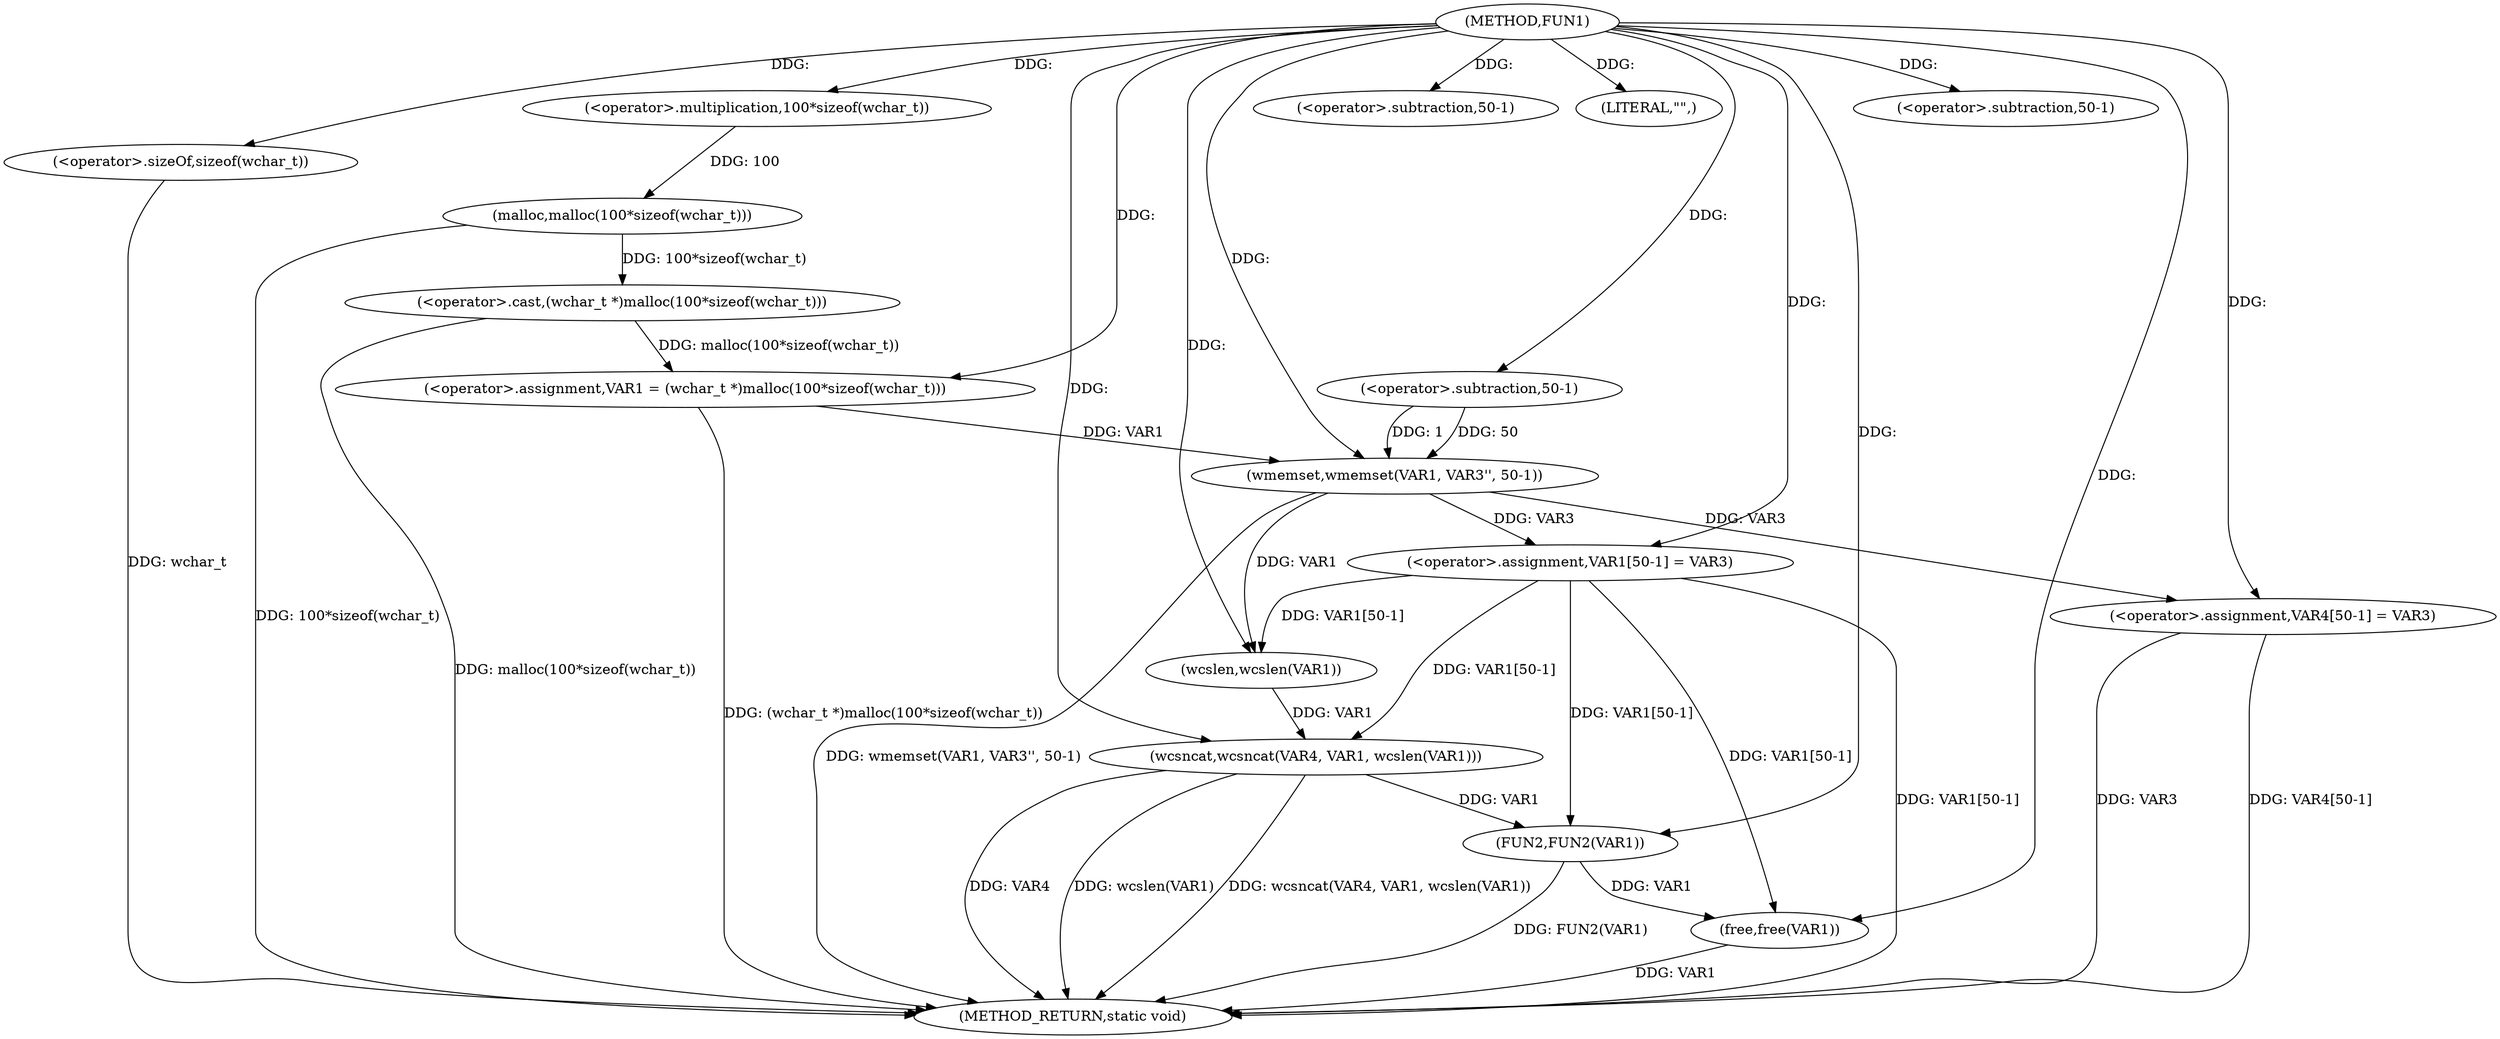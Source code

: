 digraph FUN1 {  
"1000100" [label = "(METHOD,FUN1)" ]
"1000145" [label = "(METHOD_RETURN,static void)" ]
"1000103" [label = "(<operator>.assignment,VAR1 = (wchar_t *)malloc(100*sizeof(wchar_t)))" ]
"1000105" [label = "(<operator>.cast,(wchar_t *)malloc(100*sizeof(wchar_t)))" ]
"1000107" [label = "(malloc,malloc(100*sizeof(wchar_t)))" ]
"1000108" [label = "(<operator>.multiplication,100*sizeof(wchar_t))" ]
"1000110" [label = "(<operator>.sizeOf,sizeof(wchar_t))" ]
"1000114" [label = "(wmemset,wmemset(VAR1, VAR3'', 50-1))" ]
"1000117" [label = "(<operator>.subtraction,50-1)" ]
"1000120" [label = "(<operator>.assignment,VAR1[50-1] = VAR3)" ]
"1000123" [label = "(<operator>.subtraction,50-1)" ]
"1000128" [label = "(LITERAL,\"\",)" ]
"1000129" [label = "(wcsncat,wcsncat(VAR4, VAR1, wcslen(VAR1)))" ]
"1000132" [label = "(wcslen,wcslen(VAR1))" ]
"1000134" [label = "(<operator>.assignment,VAR4[50-1] = VAR3)" ]
"1000137" [label = "(<operator>.subtraction,50-1)" ]
"1000141" [label = "(FUN2,FUN2(VAR1))" ]
"1000143" [label = "(free,free(VAR1))" ]
  "1000129" -> "1000145"  [ label = "DDG: VAR4"] 
  "1000107" -> "1000145"  [ label = "DDG: 100*sizeof(wchar_t)"] 
  "1000105" -> "1000145"  [ label = "DDG: malloc(100*sizeof(wchar_t))"] 
  "1000103" -> "1000145"  [ label = "DDG: (wchar_t *)malloc(100*sizeof(wchar_t))"] 
  "1000114" -> "1000145"  [ label = "DDG: wmemset(VAR1, VAR3'', 50-1)"] 
  "1000134" -> "1000145"  [ label = "DDG: VAR3"] 
  "1000120" -> "1000145"  [ label = "DDG: VAR1[50-1]"] 
  "1000110" -> "1000145"  [ label = "DDG: wchar_t"] 
  "1000129" -> "1000145"  [ label = "DDG: wcslen(VAR1)"] 
  "1000141" -> "1000145"  [ label = "DDG: FUN2(VAR1)"] 
  "1000129" -> "1000145"  [ label = "DDG: wcsncat(VAR4, VAR1, wcslen(VAR1))"] 
  "1000143" -> "1000145"  [ label = "DDG: VAR1"] 
  "1000134" -> "1000145"  [ label = "DDG: VAR4[50-1]"] 
  "1000105" -> "1000103"  [ label = "DDG: malloc(100*sizeof(wchar_t))"] 
  "1000100" -> "1000103"  [ label = "DDG: "] 
  "1000107" -> "1000105"  [ label = "DDG: 100*sizeof(wchar_t)"] 
  "1000108" -> "1000107"  [ label = "DDG: 100"] 
  "1000100" -> "1000108"  [ label = "DDG: "] 
  "1000100" -> "1000110"  [ label = "DDG: "] 
  "1000103" -> "1000114"  [ label = "DDG: VAR1"] 
  "1000100" -> "1000114"  [ label = "DDG: "] 
  "1000117" -> "1000114"  [ label = "DDG: 50"] 
  "1000117" -> "1000114"  [ label = "DDG: 1"] 
  "1000100" -> "1000117"  [ label = "DDG: "] 
  "1000114" -> "1000120"  [ label = "DDG: VAR3"] 
  "1000100" -> "1000120"  [ label = "DDG: "] 
  "1000100" -> "1000123"  [ label = "DDG: "] 
  "1000100" -> "1000128"  [ label = "DDG: "] 
  "1000100" -> "1000129"  [ label = "DDG: "] 
  "1000120" -> "1000129"  [ label = "DDG: VAR1[50-1]"] 
  "1000132" -> "1000129"  [ label = "DDG: VAR1"] 
  "1000114" -> "1000132"  [ label = "DDG: VAR1"] 
  "1000120" -> "1000132"  [ label = "DDG: VAR1[50-1]"] 
  "1000100" -> "1000132"  [ label = "DDG: "] 
  "1000100" -> "1000134"  [ label = "DDG: "] 
  "1000114" -> "1000134"  [ label = "DDG: VAR3"] 
  "1000100" -> "1000137"  [ label = "DDG: "] 
  "1000120" -> "1000141"  [ label = "DDG: VAR1[50-1]"] 
  "1000129" -> "1000141"  [ label = "DDG: VAR1"] 
  "1000100" -> "1000141"  [ label = "DDG: "] 
  "1000141" -> "1000143"  [ label = "DDG: VAR1"] 
  "1000120" -> "1000143"  [ label = "DDG: VAR1[50-1]"] 
  "1000100" -> "1000143"  [ label = "DDG: "] 
}

